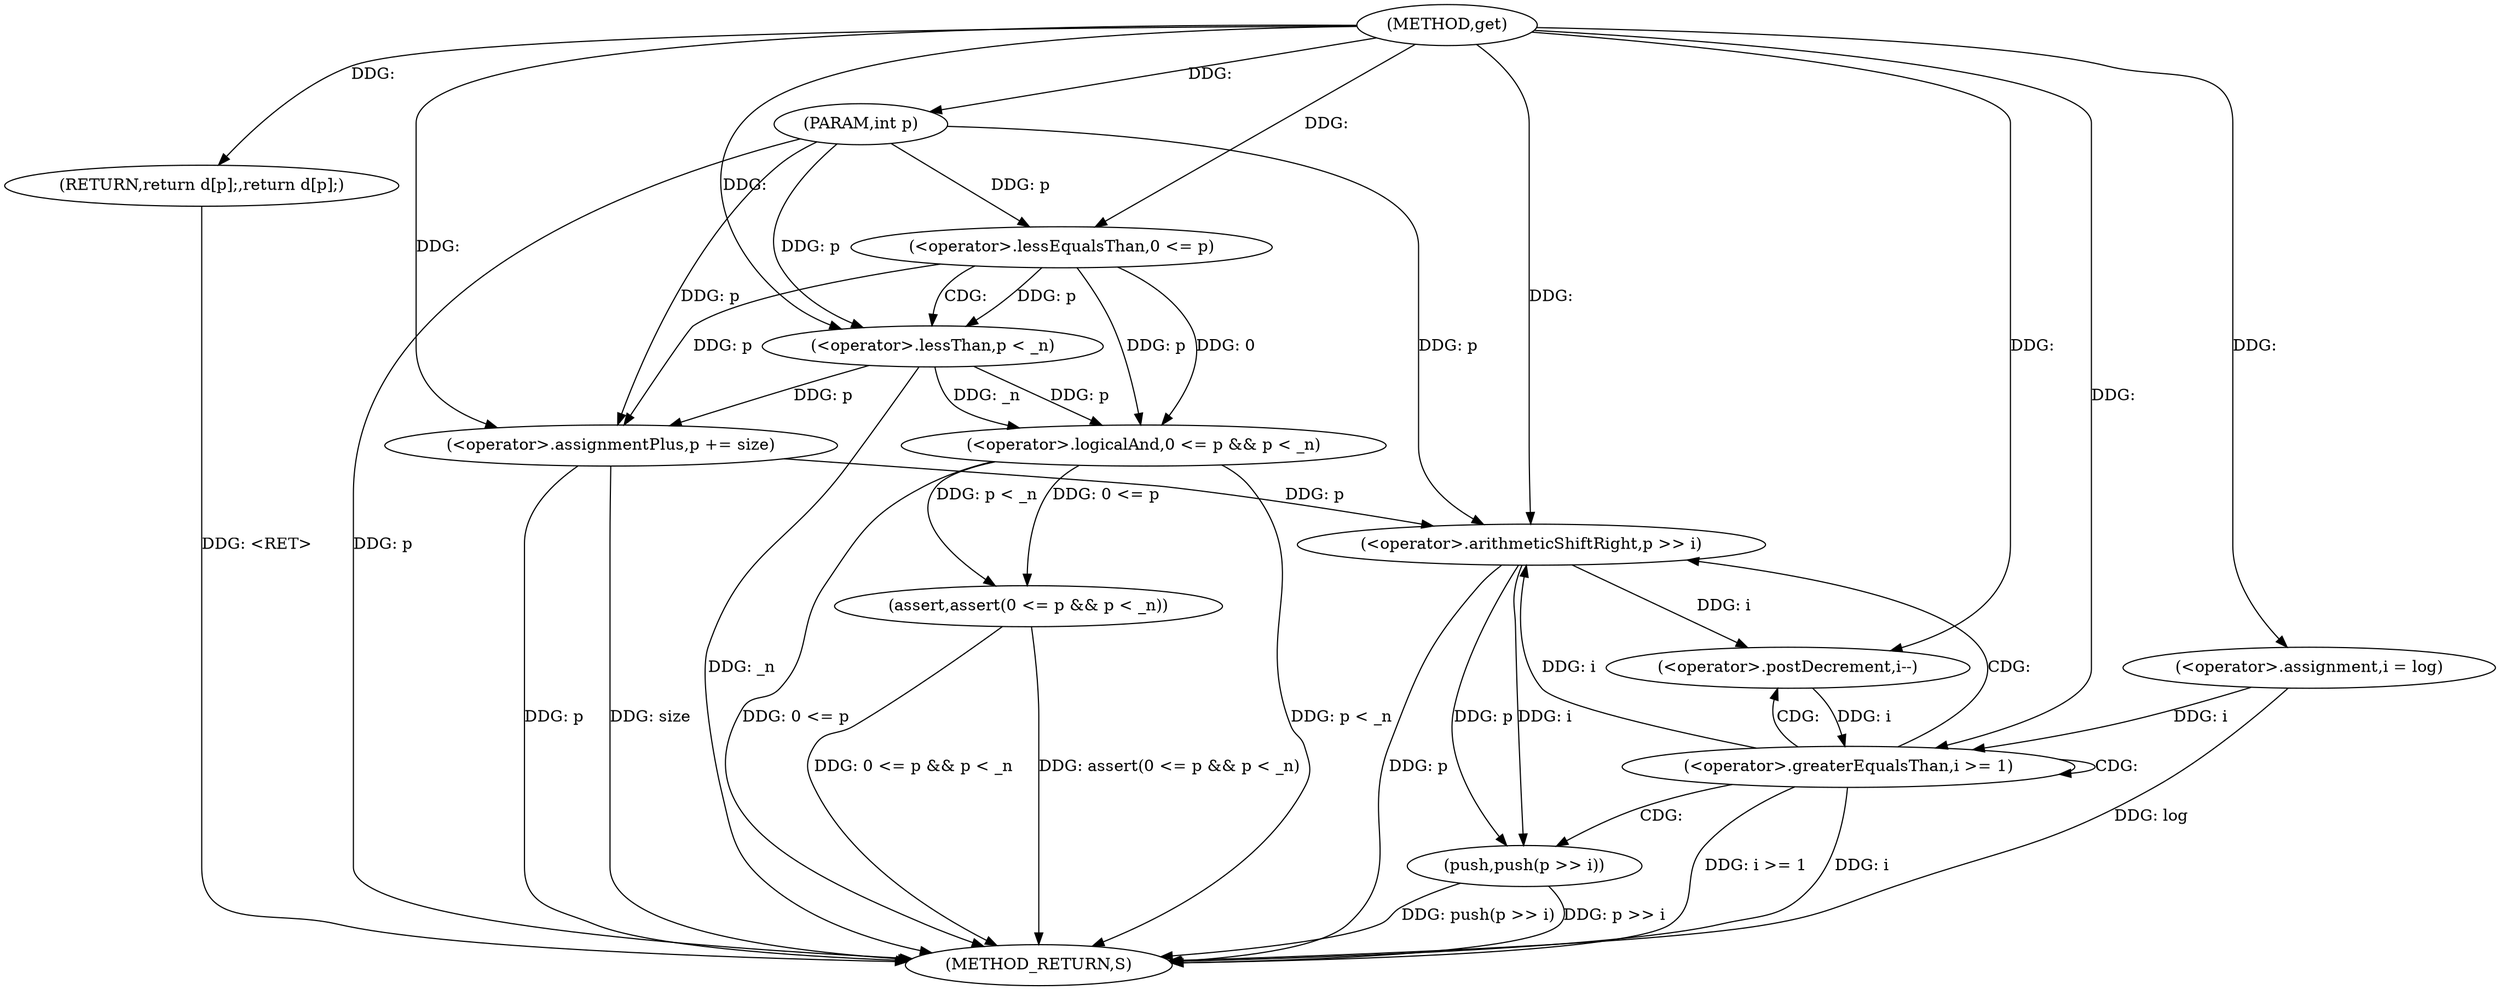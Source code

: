 digraph "get" {  
"1003269" [label = "(METHOD,get)" ]
"1003301" [label = "(METHOD_RETURN,S)" ]
"1003270" [label = "(PARAM,int p)" ]
"1003272" [label = "(assert,assert(0 <= p && p < _n))" ]
"1003280" [label = "(<operator>.assignmentPlus,p += size)" ]
"1003297" [label = "(RETURN,return d[p];,return d[p];)" ]
"1003285" [label = "(<operator>.assignment,i = log)" ]
"1003288" [label = "(<operator>.greaterEqualsThan,i >= 1)" ]
"1003291" [label = "(<operator>.postDecrement,i--)" ]
"1003293" [label = "(push,push(p >> i))" ]
"1003273" [label = "(<operator>.logicalAnd,0 <= p && p < _n)" ]
"1003274" [label = "(<operator>.lessEqualsThan,0 <= p)" ]
"1003277" [label = "(<operator>.lessThan,p < _n)" ]
"1003294" [label = "(<operator>.arithmeticShiftRight,p >> i)" ]
  "1003270" -> "1003301"  [ label = "DDG: p"] 
  "1003273" -> "1003301"  [ label = "DDG: 0 <= p"] 
  "1003273" -> "1003301"  [ label = "DDG: p < _n"] 
  "1003272" -> "1003301"  [ label = "DDG: 0 <= p && p < _n"] 
  "1003272" -> "1003301"  [ label = "DDG: assert(0 <= p && p < _n)"] 
  "1003280" -> "1003301"  [ label = "DDG: p"] 
  "1003288" -> "1003301"  [ label = "DDG: i"] 
  "1003288" -> "1003301"  [ label = "DDG: i >= 1"] 
  "1003294" -> "1003301"  [ label = "DDG: p"] 
  "1003293" -> "1003301"  [ label = "DDG: p >> i"] 
  "1003293" -> "1003301"  [ label = "DDG: push(p >> i)"] 
  "1003297" -> "1003301"  [ label = "DDG: <RET>"] 
  "1003277" -> "1003301"  [ label = "DDG: _n"] 
  "1003280" -> "1003301"  [ label = "DDG: size"] 
  "1003285" -> "1003301"  [ label = "DDG: log"] 
  "1003269" -> "1003270"  [ label = "DDG: "] 
  "1003269" -> "1003280"  [ label = "DDG: "] 
  "1003269" -> "1003297"  [ label = "DDG: "] 
  "1003273" -> "1003272"  [ label = "DDG: 0 <= p"] 
  "1003273" -> "1003272"  [ label = "DDG: p < _n"] 
  "1003274" -> "1003280"  [ label = "DDG: p"] 
  "1003277" -> "1003280"  [ label = "DDG: p"] 
  "1003270" -> "1003280"  [ label = "DDG: p"] 
  "1003269" -> "1003285"  [ label = "DDG: "] 
  "1003274" -> "1003273"  [ label = "DDG: p"] 
  "1003274" -> "1003273"  [ label = "DDG: 0"] 
  "1003277" -> "1003273"  [ label = "DDG: p"] 
  "1003277" -> "1003273"  [ label = "DDG: _n"] 
  "1003285" -> "1003288"  [ label = "DDG: i"] 
  "1003291" -> "1003288"  [ label = "DDG: i"] 
  "1003269" -> "1003288"  [ label = "DDG: "] 
  "1003294" -> "1003291"  [ label = "DDG: i"] 
  "1003269" -> "1003291"  [ label = "DDG: "] 
  "1003294" -> "1003293"  [ label = "DDG: i"] 
  "1003294" -> "1003293"  [ label = "DDG: p"] 
  "1003269" -> "1003274"  [ label = "DDG: "] 
  "1003270" -> "1003274"  [ label = "DDG: p"] 
  "1003274" -> "1003277"  [ label = "DDG: p"] 
  "1003270" -> "1003277"  [ label = "DDG: p"] 
  "1003269" -> "1003277"  [ label = "DDG: "] 
  "1003280" -> "1003294"  [ label = "DDG: p"] 
  "1003270" -> "1003294"  [ label = "DDG: p"] 
  "1003269" -> "1003294"  [ label = "DDG: "] 
  "1003288" -> "1003294"  [ label = "DDG: i"] 
  "1003288" -> "1003293"  [ label = "CDG: "] 
  "1003288" -> "1003291"  [ label = "CDG: "] 
  "1003288" -> "1003294"  [ label = "CDG: "] 
  "1003288" -> "1003288"  [ label = "CDG: "] 
  "1003274" -> "1003277"  [ label = "CDG: "] 
}
